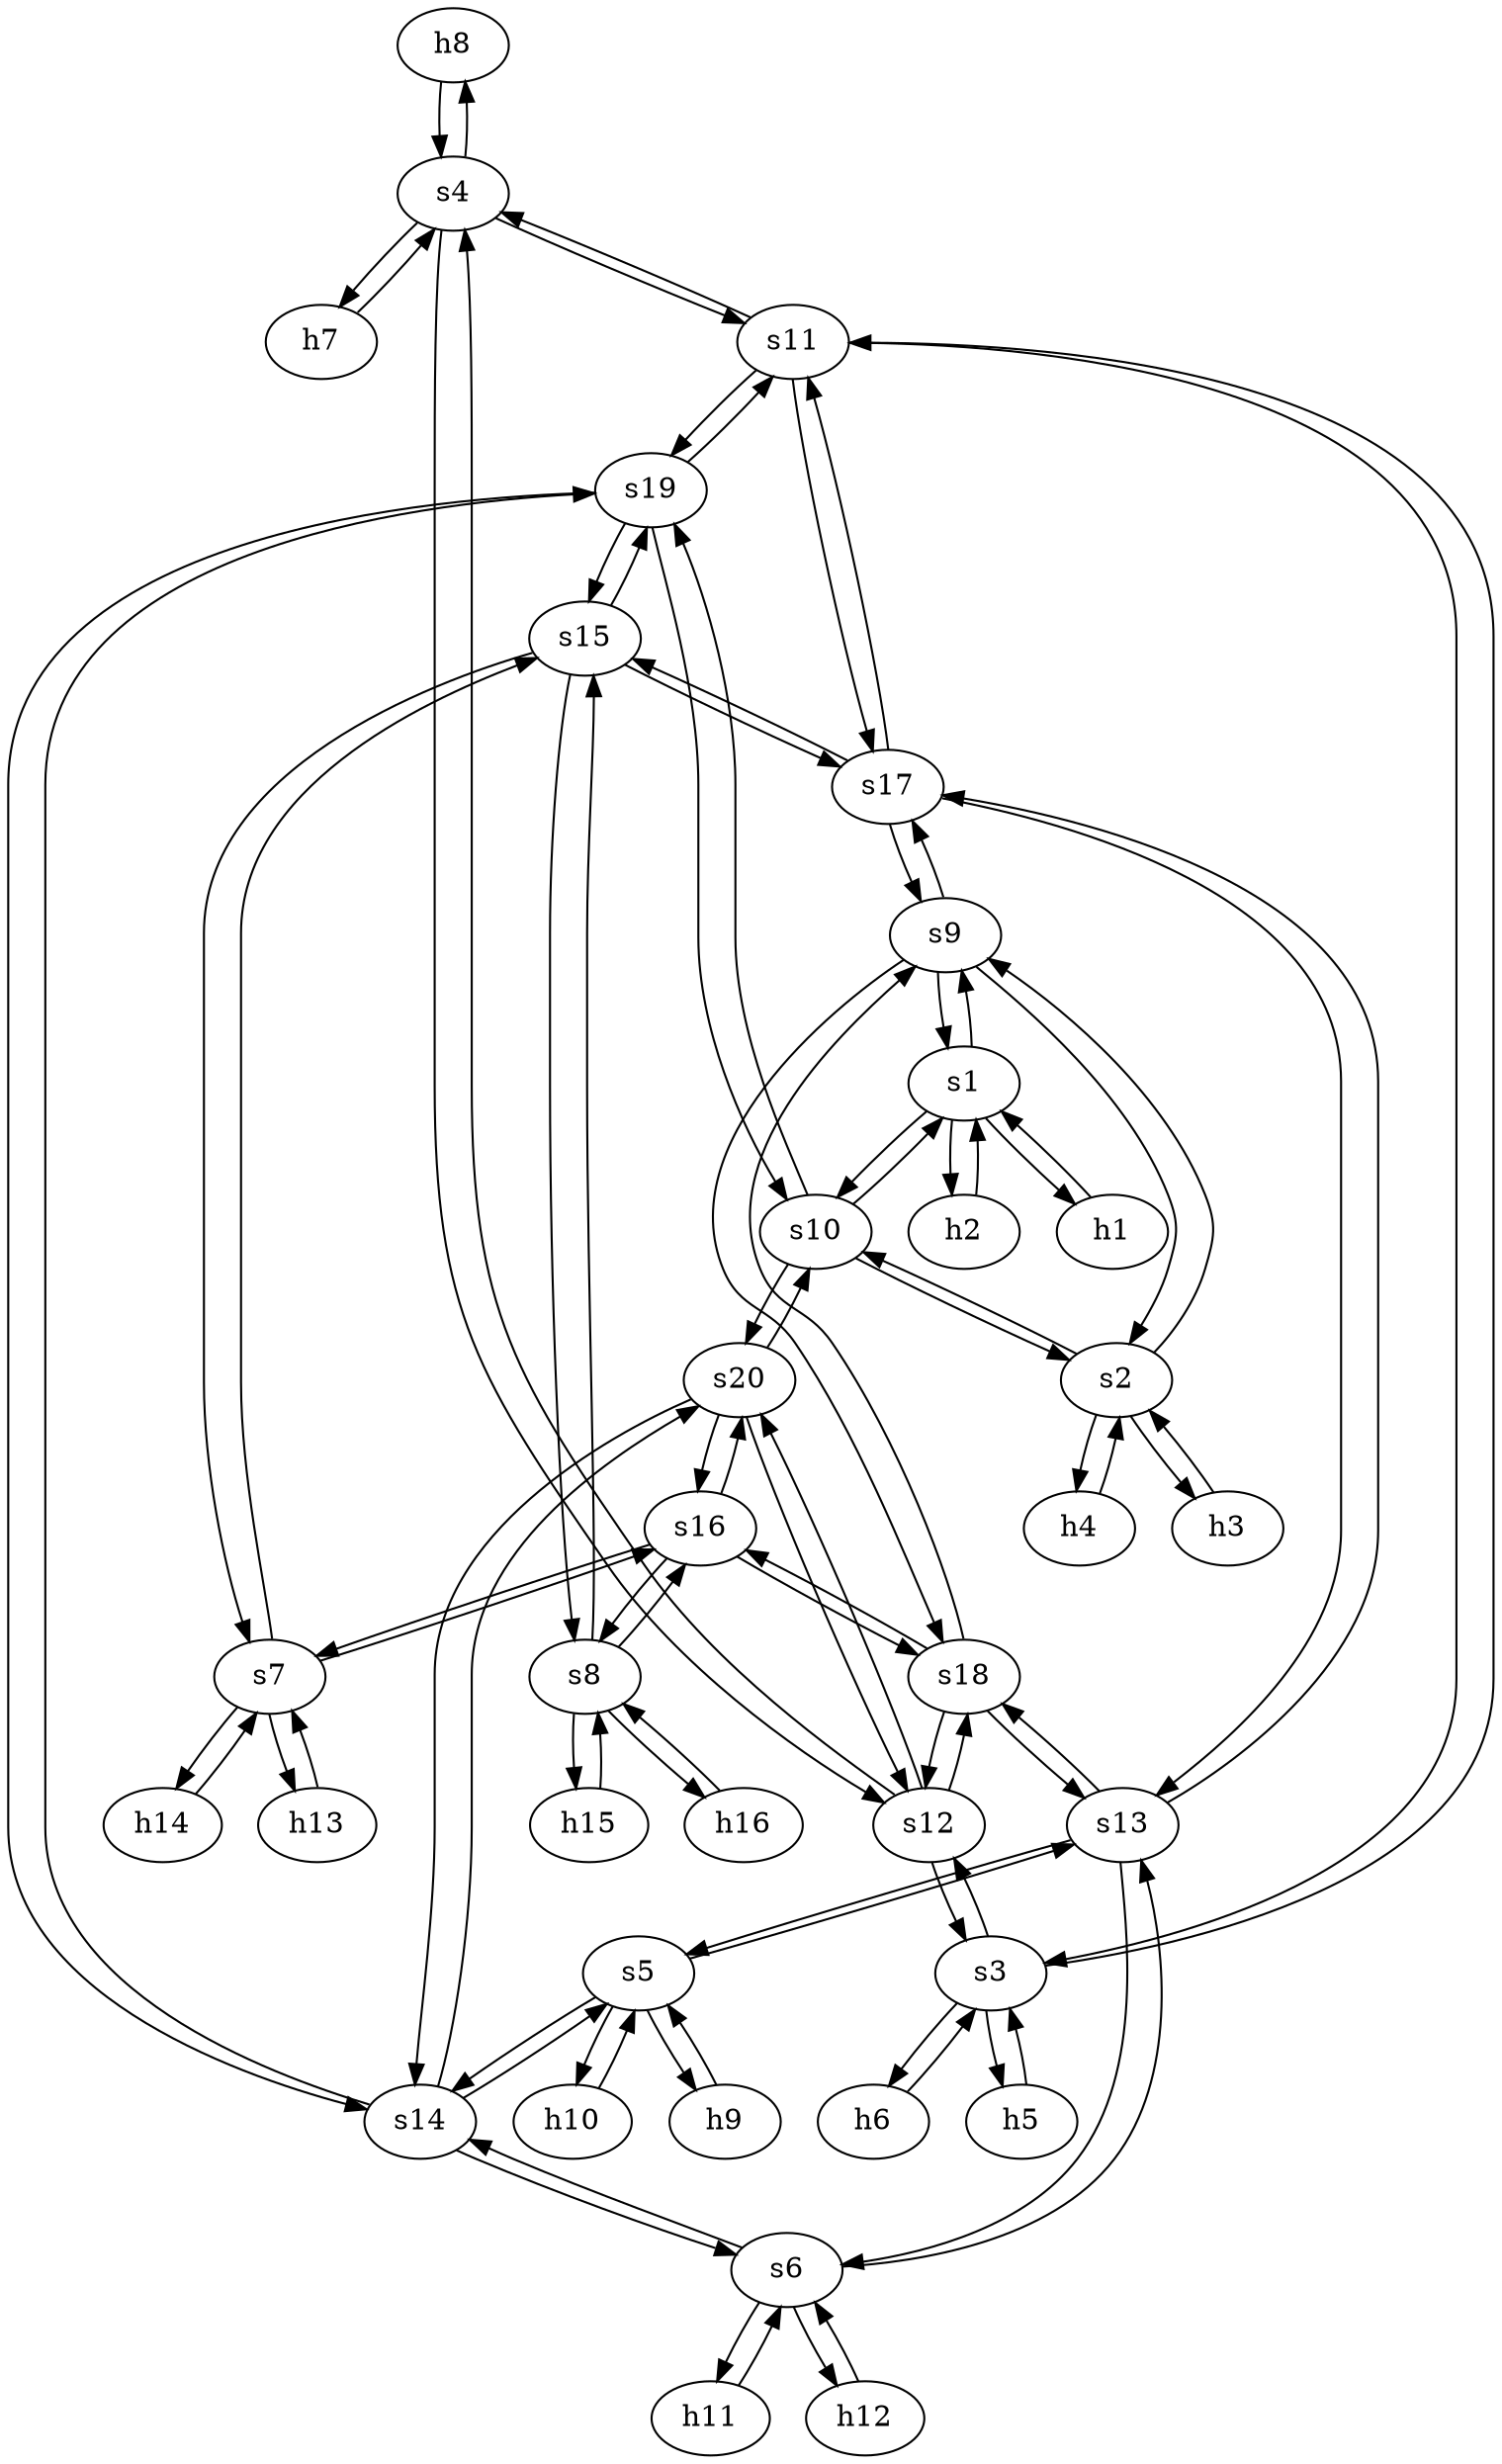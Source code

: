 strict digraph  {
	h8	 [ip="111.0.0.8",
		mac="0:0:0:0:0:8",
		type=host];
	s4	 [id=4,
		level="edge",
		type=switch];
	h8 -> s4	 [capacity="1Gbps",
		cost=1,
		dst_port=1,
		src_port=0];
	h9	 [ip="111.0.0.9",
		mac="0:0:0:0:0:9",
		type=host];
	s5	 [id=5,
		level="edge",
		type=switch];
	h9 -> s5	 [capacity="1Gbps",
		cost=1,
		dst_port=0,
		src_port=0];
	h2	 [ip="111.0.0.2",
		mac="0:0:0:0:0:2",
		type=host];
	s1	 [id=1,
		level="edge",
		type=switch];
	h2 -> s1	 [capacity="1Gbps",
		cost=1,
		dst_port=1,
		src_port=0];
	h3	 [ip="111.0.0.3",
		mac="0:0:0:0:0:3",
		type=host];
	s2	 [id=2,
		level="edge",
		type=switch];
	h3 -> s2	 [capacity="1Gbps",
		cost=1,
		dst_port=0,
		src_port=0];
	h1	 [ip="111.0.0.1",
		mac="0:0:0:0:0:1",
		type=host];
	h1 -> s1	 [capacity="1Gbps",
		cost=1,
		dst_port=0,
		src_port=0];
	h6	 [ip="111.0.0.6",
		mac="0:0:0:0:0:6",
		type=host];
	s3	 [id=3,
		level="edge",
		type=switch];
	h6 -> s3	 [capacity="1Gbps",
		cost=1,
		dst_port=1,
		src_port=0];
	h7	 [ip="111.0.0.7",
		mac="0:0:0:0:0:7",
		type=host];
	h7 -> s4	 [capacity="1Gbps",
		cost=1,
		dst_port=0,
		src_port=0];
	h4	 [ip="111.0.0.4",
		mac="0:0:0:0:0:4",
		type=host];
	h4 -> s2	 [capacity="1Gbps",
		cost=1,
		dst_port=1,
		src_port=0];
	h5	 [ip="111.0.0.5",
		mac="0:0:0:0:0:5",
		type=host];
	h5 -> s3	 [capacity="1Gbps",
		cost=1,
		dst_port=0,
		src_port=0];
	s9	 [id=9,
		level=aggregation,
		type=switch];
	s9 -> s2	 [capacity="1Gbps",
		cost=1,
		dst_port=2,
		src_port=1];
	s9 -> s1	 [capacity="1Gbps",
		cost=1,
		dst_port=2,
		src_port=0];
	s18	 [id=18,
		level=core,
		type=switch];
	s9 -> s18	 [capacity="1Gbps",
		cost=1,
		dst_port=0,
		src_port=3];
	s17	 [id=17,
		level=core,
		type=switch];
	s9 -> s17	 [capacity="1Gbps",
		cost=1,
		dst_port=0,
		src_port=2];
	s8	 [id=8,
		level="edge",
		type=switch];
	s16	 [id=16,
		level=aggregation,
		type=switch];
	s8 -> s16	 [capacity="1Gbps",
		cost=1,
		dst_port=1,
		src_port=3];
	s15	 [id=15,
		level=aggregation,
		type=switch];
	s8 -> s15	 [capacity="1Gbps",
		cost=1,
		dst_port=1,
		src_port=2];
	h15	 [ip="111.0.0.15",
		mac="0:0:0:0:0:f",
		type=host];
	s8 -> h15	 [capacity="1Gbps",
		cost=1,
		dst_port=0,
		src_port=0];
	h16	 [ip="111.0.0.16",
		mac="0:0:0:0:0:10",
		type=host];
	s8 -> h16	 [capacity="1Gbps",
		cost=1,
		dst_port=0,
		src_port=1];
	s3 -> h6	 [capacity="1Gbps",
		cost=1,
		dst_port=0,
		src_port=1];
	s3 -> h5	 [capacity="1Gbps",
		cost=1,
		dst_port=0,
		src_port=0];
	s12	 [id=12,
		level=aggregation,
		type=switch];
	s3 -> s12	 [capacity="1Gbps",
		cost=1,
		dst_port=0,
		src_port=3];
	s11	 [id=11,
		level=aggregation,
		type=switch];
	s3 -> s11	 [capacity="1Gbps",
		cost=1,
		dst_port=0,
		src_port=2];
	s2 -> h3	 [capacity="1Gbps",
		cost=1,
		dst_port=0,
		src_port=0];
	s2 -> h4	 [capacity="1Gbps",
		cost=1,
		dst_port=0,
		src_port=1];
	s2 -> s9	 [capacity="1Gbps",
		cost=1,
		dst_port=1,
		src_port=2];
	s10	 [id=10,
		level=aggregation,
		type=switch];
	s2 -> s10	 [capacity="1Gbps",
		cost=1,
		dst_port=1,
		src_port=3];
	s1 -> h2	 [capacity="1Gbps",
		cost=1,
		dst_port=0,
		src_port=1];
	s1 -> h1	 [capacity="1Gbps",
		cost=1,
		dst_port=0,
		src_port=0];
	s1 -> s9	 [capacity="1Gbps",
		cost=1,
		dst_port=0,
		src_port=2];
	s1 -> s10	 [capacity="1Gbps",
		cost=1,
		dst_port=0,
		src_port=3];
	s7	 [id=7,
		level="edge",
		type=switch];
	s7 -> s16	 [capacity="1Gbps",
		cost=1,
		dst_port=0,
		src_port=3];
	s7 -> s15	 [capacity="1Gbps",
		cost=1,
		dst_port=0,
		src_port=2];
	h13	 [ip="111.0.0.13",
		mac="0:0:0:0:0:d",
		type=host];
	s7 -> h13	 [capacity="1Gbps",
		cost=1,
		dst_port=0,
		src_port=0];
	h14	 [ip="111.0.0.14",
		mac="0:0:0:0:0:e",
		type=host];
	s7 -> h14	 [capacity="1Gbps",
		cost=1,
		dst_port=0,
		src_port=1];
	s6	 [id=6,
		level="edge",
		type=switch];
	s13	 [id=13,
		level=aggregation,
		type=switch];
	s6 -> s13	 [capacity="1Gbps",
		cost=1,
		dst_port=1,
		src_port=2];
	s14	 [id=14,
		level=aggregation,
		type=switch];
	s6 -> s14	 [capacity="1Gbps",
		cost=1,
		dst_port=1,
		src_port=3];
	h11	 [ip="111.0.0.11",
		mac="0:0:0:0:0:b",
		type=host];
	s6 -> h11	 [capacity="1Gbps",
		cost=1,
		dst_port=0,
		src_port=0];
	h12	 [ip="111.0.0.12",
		mac="0:0:0:0:0:c",
		type=host];
	s6 -> h12	 [capacity="1Gbps",
		cost=1,
		dst_port=0,
		src_port=1];
	s5 -> h9	 [capacity="1Gbps",
		cost=1,
		dst_port=0,
		src_port=0];
	s5 -> s13	 [capacity="1Gbps",
		cost=1,
		dst_port=0,
		src_port=2];
	s5 -> s14	 [capacity="1Gbps",
		cost=1,
		dst_port=0,
		src_port=3];
	h10	 [ip="111.0.0.10",
		mac="0:0:0:0:0:a",
		type=host];
	s5 -> h10	 [capacity="1Gbps",
		cost=1,
		dst_port=0,
		src_port=1];
	s4 -> h8	 [capacity="1Gbps",
		cost=1,
		dst_port=0,
		src_port=1];
	s4 -> h7	 [capacity="1Gbps",
		cost=1,
		dst_port=0,
		src_port=0];
	s4 -> s12	 [capacity="1Gbps",
		cost=1,
		dst_port=1,
		src_port=3];
	s4 -> s11	 [capacity="1Gbps",
		cost=1,
		dst_port=1,
		src_port=2];
	s19	 [id=19,
		level=core,
		type=switch];
	s19 -> s11	 [capacity="1Gbps",
		cost=1,
		dst_port=3,
		src_port=1];
	s19 -> s10	 [capacity="1Gbps",
		cost=1,
		dst_port=2,
		src_port=0];
	s19 -> s15	 [capacity="1Gbps",
		cost=1,
		dst_port=3,
		src_port=3];
	s19 -> s14	 [capacity="1Gbps",
		cost=1,
		dst_port=2,
		src_port=2];
	s18 -> s9	 [capacity="1Gbps",
		cost=1,
		dst_port=3,
		src_port=0];
	s18 -> s13	 [capacity="1Gbps",
		cost=1,
		dst_port=3,
		src_port=2];
	s18 -> s12	 [capacity="1Gbps",
		cost=1,
		dst_port=2,
		src_port=1];
	s18 -> s16	 [capacity="1Gbps",
		cost=1,
		dst_port=2,
		src_port=3];
	s13 -> s6	 [capacity="1Gbps",
		cost=1,
		dst_port=2,
		src_port=1];
	s13 -> s5	 [capacity="1Gbps",
		cost=1,
		dst_port=2,
		src_port=0];
	s13 -> s18	 [capacity="1Gbps",
		cost=1,
		dst_port=2,
		src_port=3];
	s13 -> s17	 [capacity="1Gbps",
		cost=1,
		dst_port=2,
		src_port=2];
	s12 -> s3	 [capacity="1Gbps",
		cost=1,
		dst_port=3,
		src_port=0];
	s12 -> s4	 [capacity="1Gbps",
		cost=1,
		dst_port=3,
		src_port=1];
	s12 -> s18	 [capacity="1Gbps",
		cost=1,
		dst_port=1,
		src_port=2];
	s20	 [id=20,
		level=core,
		type=switch];
	s12 -> s20	 [capacity="1Gbps",
		cost=1,
		dst_port=1,
		src_port=3];
	s11 -> s3	 [capacity="1Gbps",
		cost=1,
		dst_port=2,
		src_port=0];
	s11 -> s4	 [capacity="1Gbps",
		cost=1,
		dst_port=2,
		src_port=1];
	s11 -> s19	 [capacity="1Gbps",
		cost=1,
		dst_port=1,
		src_port=3];
	s11 -> s17	 [capacity="1Gbps",
		cost=1,
		dst_port=1,
		src_port=2];
	s10 -> s2	 [capacity="1Gbps",
		cost=1,
		dst_port=3,
		src_port=1];
	s10 -> s1	 [capacity="1Gbps",
		cost=1,
		dst_port=3,
		src_port=0];
	s10 -> s19	 [capacity="1Gbps",
		cost=1,
		dst_port=0,
		src_port=2];
	s10 -> s20	 [capacity="1Gbps",
		cost=1,
		dst_port=0,
		src_port=3];
	s17 -> s9	 [capacity="1Gbps",
		cost=1,
		dst_port=2,
		src_port=0];
	s17 -> s13	 [capacity="1Gbps",
		cost=1,
		dst_port=2,
		src_port=2];
	s17 -> s11	 [capacity="1Gbps",
		cost=1,
		dst_port=2,
		src_port=1];
	s17 -> s15	 [capacity="1Gbps",
		cost=1,
		dst_port=2,
		src_port=3];
	s16 -> s8	 [capacity="1Gbps",
		cost=1,
		dst_port=3,
		src_port=1];
	s16 -> s7	 [capacity="1Gbps",
		cost=1,
		dst_port=3,
		src_port=0];
	s16 -> s18	 [capacity="1Gbps",
		cost=1,
		dst_port=3,
		src_port=2];
	s16 -> s20	 [capacity="1Gbps",
		cost=1,
		dst_port=3,
		src_port=3];
	s15 -> s8	 [capacity="1Gbps",
		cost=1,
		dst_port=2,
		src_port=1];
	s15 -> s7	 [capacity="1Gbps",
		cost=1,
		dst_port=2,
		src_port=0];
	s15 -> s19	 [capacity="1Gbps",
		cost=1,
		dst_port=3,
		src_port=3];
	s15 -> s17	 [capacity="1Gbps",
		cost=1,
		dst_port=3,
		src_port=2];
	s14 -> s6	 [capacity="1Gbps",
		cost=1,
		dst_port=3,
		src_port=1];
	s14 -> s5	 [capacity="1Gbps",
		cost=1,
		dst_port=3,
		src_port=0];
	s14 -> s19	 [capacity="1Gbps",
		cost=1,
		dst_port=2,
		src_port=2];
	s14 -> s20	 [capacity="1Gbps",
		cost=1,
		dst_port=2,
		src_port=3];
	h10 -> s5	 [capacity="1Gbps",
		cost=1,
		dst_port=1,
		src_port=0];
	h11 -> s6	 [capacity="1Gbps",
		cost=1,
		dst_port=0,
		src_port=0];
	h12 -> s6	 [capacity="1Gbps",
		cost=1,
		dst_port=1,
		src_port=0];
	h13 -> s7	 [capacity="1Gbps",
		cost=1,
		dst_port=0,
		src_port=0];
	h14 -> s7	 [capacity="1Gbps",
		cost=1,
		dst_port=1,
		src_port=0];
	h15 -> s8	 [capacity="1Gbps",
		cost=1,
		dst_port=0,
		src_port=0];
	h16 -> s8	 [capacity="1Gbps",
		cost=1,
		dst_port=1,
		src_port=0];
	s20 -> s12	 [capacity="1Gbps",
		cost=1,
		dst_port=3,
		src_port=1];
	s20 -> s10	 [capacity="1Gbps",
		cost=1,
		dst_port=3,
		src_port=0];
	s20 -> s16	 [capacity="1Gbps",
		cost=1,
		dst_port=3,
		src_port=3];
	s20 -> s14	 [capacity="1Gbps",
		cost=1,
		dst_port=3,
		src_port=2];
}
